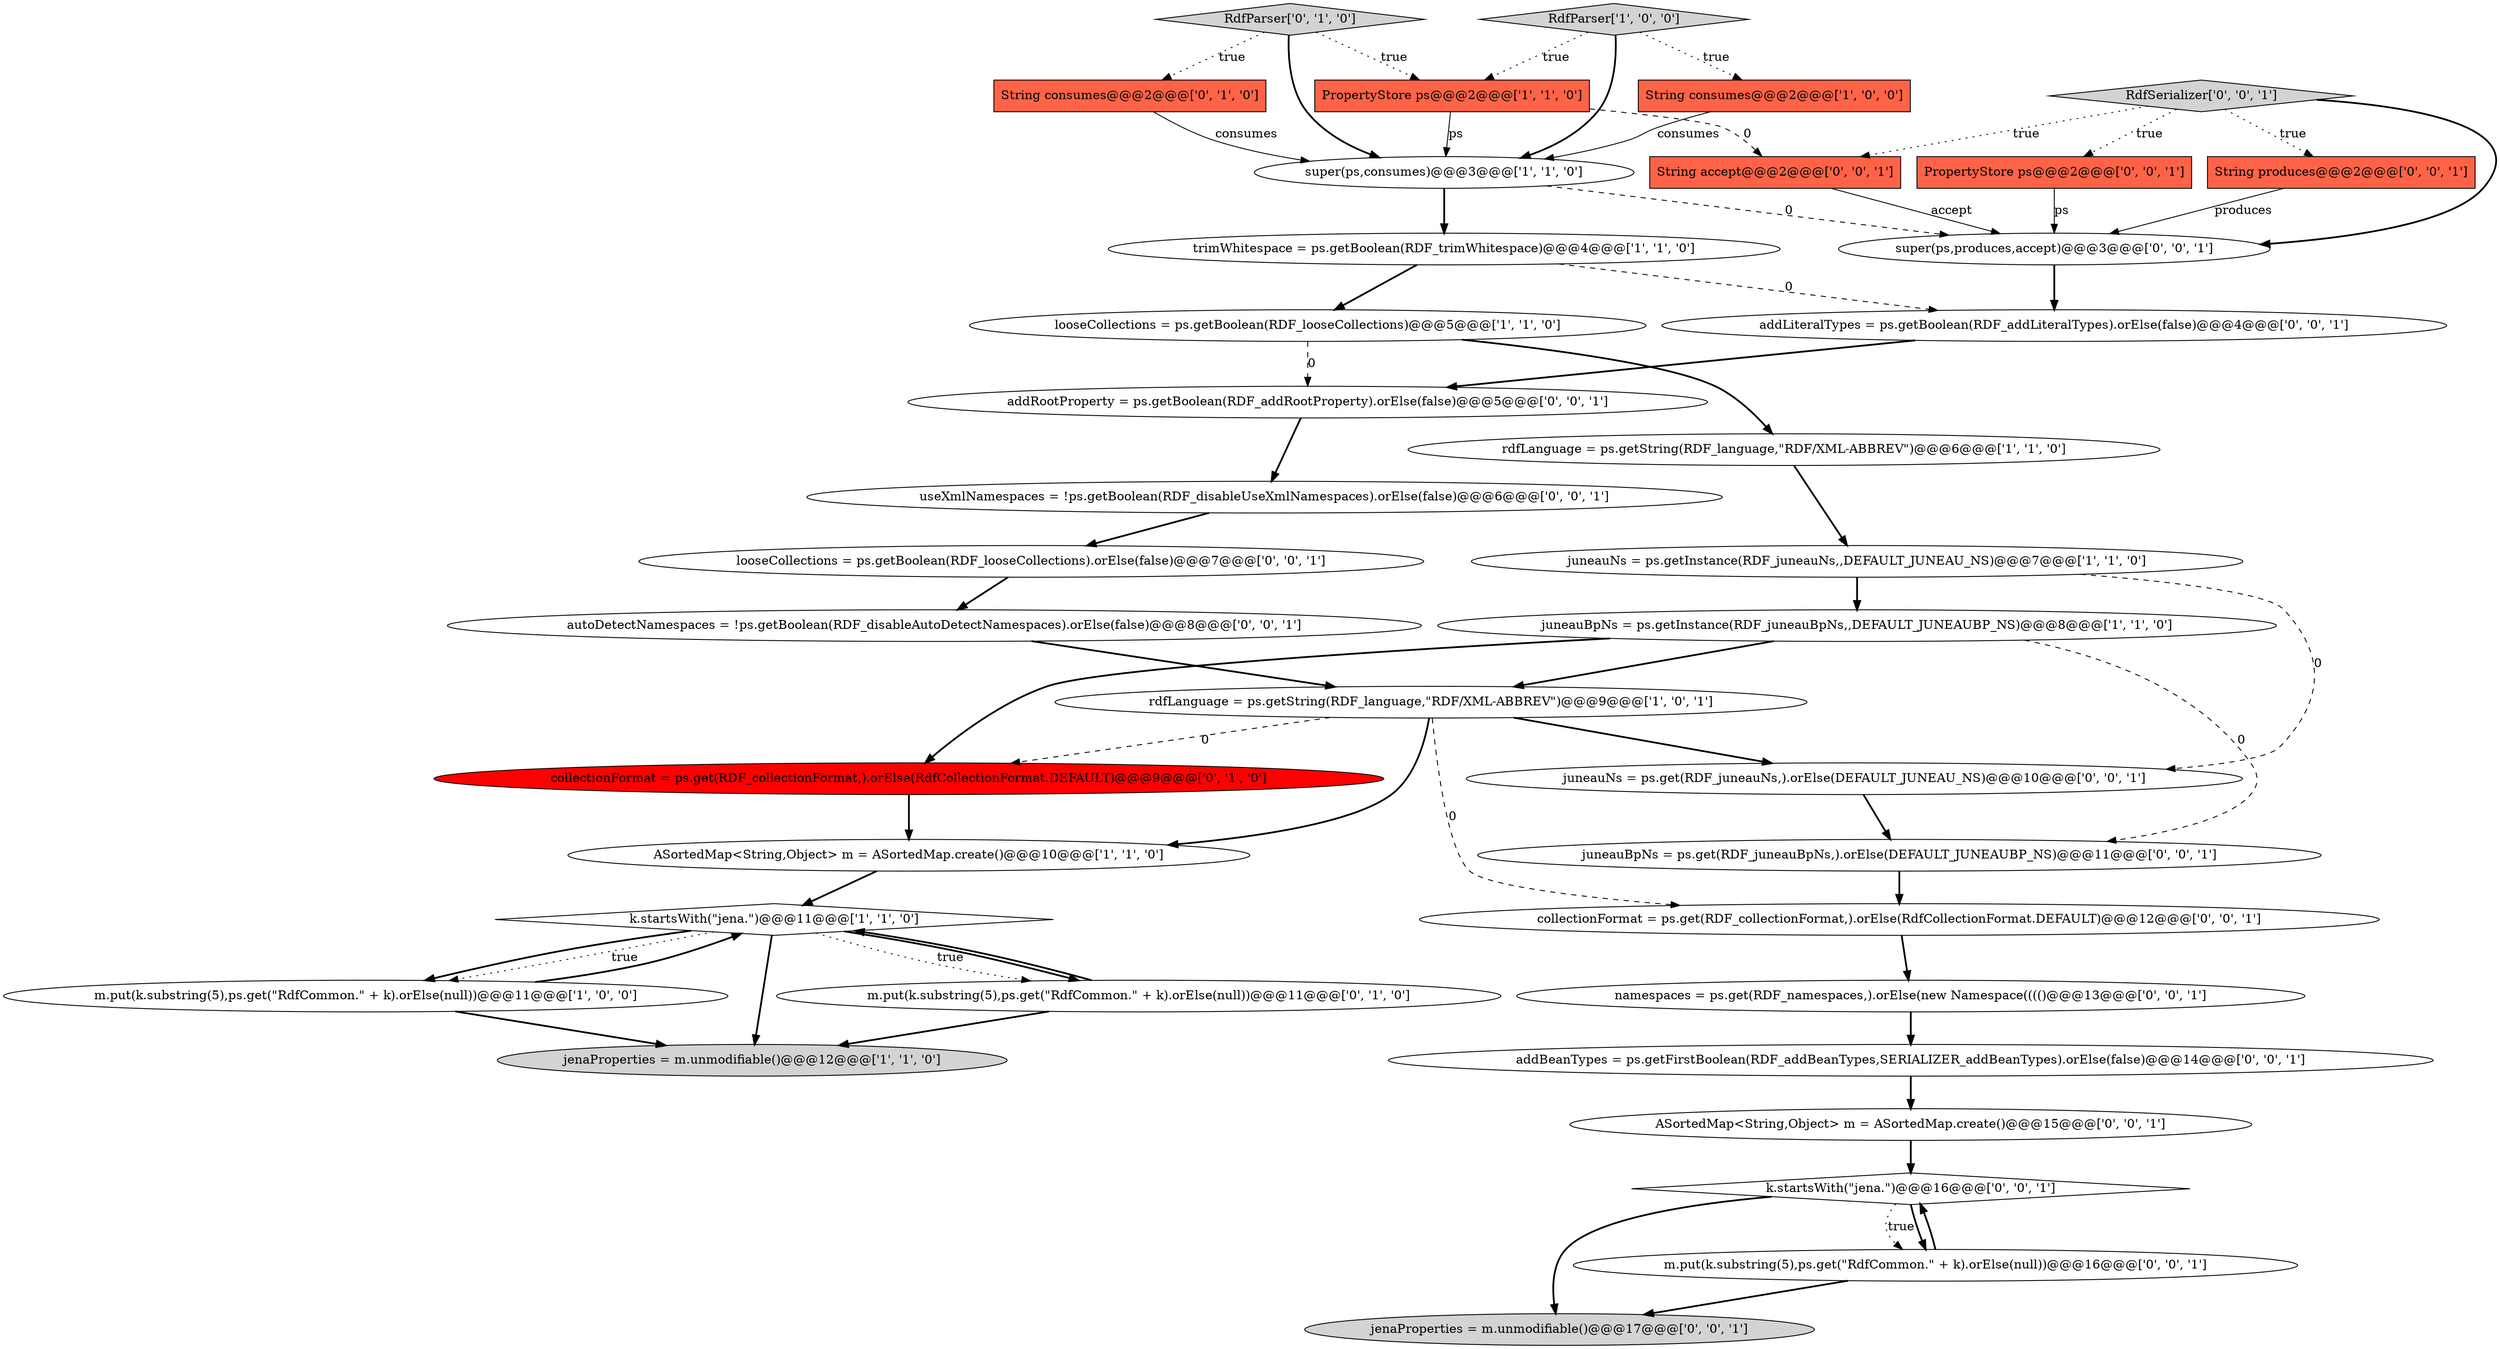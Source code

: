 digraph {
23 [style = filled, label = "addLiteralTypes = ps.getBoolean(RDF_addLiteralTypes).orElse(false)@@@4@@@['0', '0', '1']", fillcolor = white, shape = ellipse image = "AAA0AAABBB3BBB"];
11 [style = filled, label = "super(ps,consumes)@@@3@@@['1', '1', '0']", fillcolor = white, shape = ellipse image = "AAA0AAABBB1BBB"];
35 [style = filled, label = "looseCollections = ps.getBoolean(RDF_looseCollections).orElse(false)@@@7@@@['0', '0', '1']", fillcolor = white, shape = ellipse image = "AAA0AAABBB3BBB"];
2 [style = filled, label = "m.put(k.substring(5),ps.get(\"RdfCommon.\" + k).orElse(null))@@@11@@@['1', '0', '0']", fillcolor = white, shape = ellipse image = "AAA0AAABBB1BBB"];
9 [style = filled, label = "jenaProperties = m.unmodifiable()@@@12@@@['1', '1', '0']", fillcolor = lightgray, shape = ellipse image = "AAA0AAABBB1BBB"];
20 [style = filled, label = "k.startsWith(\"jena.\")@@@16@@@['0', '0', '1']", fillcolor = white, shape = diamond image = "AAA0AAABBB3BBB"];
0 [style = filled, label = "trimWhitespace = ps.getBoolean(RDF_trimWhitespace)@@@4@@@['1', '1', '0']", fillcolor = white, shape = ellipse image = "AAA0AAABBB1BBB"];
22 [style = filled, label = "jenaProperties = m.unmodifiable()@@@17@@@['0', '0', '1']", fillcolor = lightgray, shape = ellipse image = "AAA0AAABBB3BBB"];
8 [style = filled, label = "ASortedMap<String,Object> m = ASortedMap.create()@@@10@@@['1', '1', '0']", fillcolor = white, shape = ellipse image = "AAA0AAABBB1BBB"];
16 [style = filled, label = "String consumes@@@2@@@['0', '1', '0']", fillcolor = tomato, shape = box image = "AAA0AAABBB2BBB"];
24 [style = filled, label = "namespaces = ps.get(RDF_namespaces,).orElse(new Namespace(((()@@@13@@@['0', '0', '1']", fillcolor = white, shape = ellipse image = "AAA0AAABBB3BBB"];
5 [style = filled, label = "k.startsWith(\"jena.\")@@@11@@@['1', '1', '0']", fillcolor = white, shape = diamond image = "AAA0AAABBB1BBB"];
10 [style = filled, label = "RdfParser['1', '0', '0']", fillcolor = lightgray, shape = diamond image = "AAA0AAABBB1BBB"];
1 [style = filled, label = "rdfLanguage = ps.getString(RDF_language,\"RDF/XML-ABBREV\")@@@6@@@['1', '1', '0']", fillcolor = white, shape = ellipse image = "AAA0AAABBB1BBB"];
29 [style = filled, label = "ASortedMap<String,Object> m = ASortedMap.create()@@@15@@@['0', '0', '1']", fillcolor = white, shape = ellipse image = "AAA0AAABBB3BBB"];
32 [style = filled, label = "super(ps,produces,accept)@@@3@@@['0', '0', '1']", fillcolor = white, shape = ellipse image = "AAA0AAABBB3BBB"];
27 [style = filled, label = "addRootProperty = ps.getBoolean(RDF_addRootProperty).orElse(false)@@@5@@@['0', '0', '1']", fillcolor = white, shape = ellipse image = "AAA0AAABBB3BBB"];
13 [style = filled, label = "looseCollections = ps.getBoolean(RDF_looseCollections)@@@5@@@['1', '1', '0']", fillcolor = white, shape = ellipse image = "AAA0AAABBB1BBB"];
36 [style = filled, label = "juneauNs = ps.get(RDF_juneauNs,).orElse(DEFAULT_JUNEAU_NS)@@@10@@@['0', '0', '1']", fillcolor = white, shape = ellipse image = "AAA0AAABBB3BBB"];
19 [style = filled, label = "juneauBpNs = ps.get(RDF_juneauBpNs,).orElse(DEFAULT_JUNEAUBP_NS)@@@11@@@['0', '0', '1']", fillcolor = white, shape = ellipse image = "AAA0AAABBB3BBB"];
34 [style = filled, label = "collectionFormat = ps.get(RDF_collectionFormat,).orElse(RdfCollectionFormat.DEFAULT)@@@12@@@['0', '0', '1']", fillcolor = white, shape = ellipse image = "AAA0AAABBB3BBB"];
28 [style = filled, label = "useXmlNamespaces = !ps.getBoolean(RDF_disableUseXmlNamespaces).orElse(false)@@@6@@@['0', '0', '1']", fillcolor = white, shape = ellipse image = "AAA0AAABBB3BBB"];
17 [style = filled, label = "m.put(k.substring(5),ps.get(\"RdfCommon.\" + k).orElse(null))@@@11@@@['0', '1', '0']", fillcolor = white, shape = ellipse image = "AAA0AAABBB2BBB"];
21 [style = filled, label = "String produces@@@2@@@['0', '0', '1']", fillcolor = tomato, shape = box image = "AAA0AAABBB3BBB"];
18 [style = filled, label = "RdfSerializer['0', '0', '1']", fillcolor = lightgray, shape = diamond image = "AAA0AAABBB3BBB"];
12 [style = filled, label = "PropertyStore ps@@@2@@@['1', '1', '0']", fillcolor = tomato, shape = box image = "AAA0AAABBB1BBB"];
7 [style = filled, label = "juneauBpNs = ps.getInstance(RDF_juneauBpNs,,DEFAULT_JUNEAUBP_NS)@@@8@@@['1', '1', '0']", fillcolor = white, shape = ellipse image = "AAA0AAABBB1BBB"];
26 [style = filled, label = "String accept@@@2@@@['0', '0', '1']", fillcolor = tomato, shape = box image = "AAA0AAABBB3BBB"];
6 [style = filled, label = "juneauNs = ps.getInstance(RDF_juneauNs,,DEFAULT_JUNEAU_NS)@@@7@@@['1', '1', '0']", fillcolor = white, shape = ellipse image = "AAA0AAABBB1BBB"];
30 [style = filled, label = "m.put(k.substring(5),ps.get(\"RdfCommon.\" + k).orElse(null))@@@16@@@['0', '0', '1']", fillcolor = white, shape = ellipse image = "AAA0AAABBB3BBB"];
14 [style = filled, label = "RdfParser['0', '1', '0']", fillcolor = lightgray, shape = diamond image = "AAA0AAABBB2BBB"];
25 [style = filled, label = "PropertyStore ps@@@2@@@['0', '0', '1']", fillcolor = tomato, shape = box image = "AAA0AAABBB3BBB"];
33 [style = filled, label = "autoDetectNamespaces = !ps.getBoolean(RDF_disableAutoDetectNamespaces).orElse(false)@@@8@@@['0', '0', '1']", fillcolor = white, shape = ellipse image = "AAA0AAABBB3BBB"];
3 [style = filled, label = "String consumes@@@2@@@['1', '0', '0']", fillcolor = tomato, shape = box image = "AAA0AAABBB1BBB"];
31 [style = filled, label = "addBeanTypes = ps.getFirstBoolean(RDF_addBeanTypes,SERIALIZER_addBeanTypes).orElse(false)@@@14@@@['0', '0', '1']", fillcolor = white, shape = ellipse image = "AAA0AAABBB3BBB"];
15 [style = filled, label = "collectionFormat = ps.get(RDF_collectionFormat,).orElse(RdfCollectionFormat.DEFAULT)@@@9@@@['0', '1', '0']", fillcolor = red, shape = ellipse image = "AAA1AAABBB2BBB"];
4 [style = filled, label = "rdfLanguage = ps.getString(RDF_language,\"RDF/XML-ABBREV\")@@@9@@@['1', '0', '1']", fillcolor = white, shape = ellipse image = "AAA0AAABBB1BBB"];
5->17 [style = dotted, label="true"];
11->32 [style = dashed, label="0"];
17->5 [style = bold, label=""];
19->34 [style = bold, label=""];
10->12 [style = dotted, label="true"];
30->22 [style = bold, label=""];
32->23 [style = bold, label=""];
0->13 [style = bold, label=""];
5->9 [style = bold, label=""];
23->27 [style = bold, label=""];
14->12 [style = dotted, label="true"];
18->25 [style = dotted, label="true"];
30->20 [style = bold, label=""];
0->23 [style = dashed, label="0"];
17->9 [style = bold, label=""];
27->28 [style = bold, label=""];
33->4 [style = bold, label=""];
35->33 [style = bold, label=""];
18->21 [style = dotted, label="true"];
25->32 [style = solid, label="ps"];
10->3 [style = dotted, label="true"];
31->29 [style = bold, label=""];
21->32 [style = solid, label="produces"];
7->4 [style = bold, label=""];
2->9 [style = bold, label=""];
16->11 [style = solid, label="consumes"];
5->17 [style = bold, label=""];
13->1 [style = bold, label=""];
20->22 [style = bold, label=""];
12->26 [style = dashed, label="0"];
14->16 [style = dotted, label="true"];
29->20 [style = bold, label=""];
5->2 [style = bold, label=""];
28->35 [style = bold, label=""];
11->0 [style = bold, label=""];
1->6 [style = bold, label=""];
34->24 [style = bold, label=""];
13->27 [style = dashed, label="0"];
8->5 [style = bold, label=""];
24->31 [style = bold, label=""];
20->30 [style = dotted, label="true"];
7->19 [style = dashed, label="0"];
18->26 [style = dotted, label="true"];
4->15 [style = dashed, label="0"];
6->36 [style = dashed, label="0"];
4->34 [style = dashed, label="0"];
12->11 [style = solid, label="ps"];
18->32 [style = bold, label=""];
4->8 [style = bold, label=""];
7->15 [style = bold, label=""];
4->36 [style = bold, label=""];
3->11 [style = solid, label="consumes"];
6->7 [style = bold, label=""];
20->30 [style = bold, label=""];
14->11 [style = bold, label=""];
15->8 [style = bold, label=""];
5->2 [style = dotted, label="true"];
36->19 [style = bold, label=""];
2->5 [style = bold, label=""];
26->32 [style = solid, label="accept"];
10->11 [style = bold, label=""];
}
